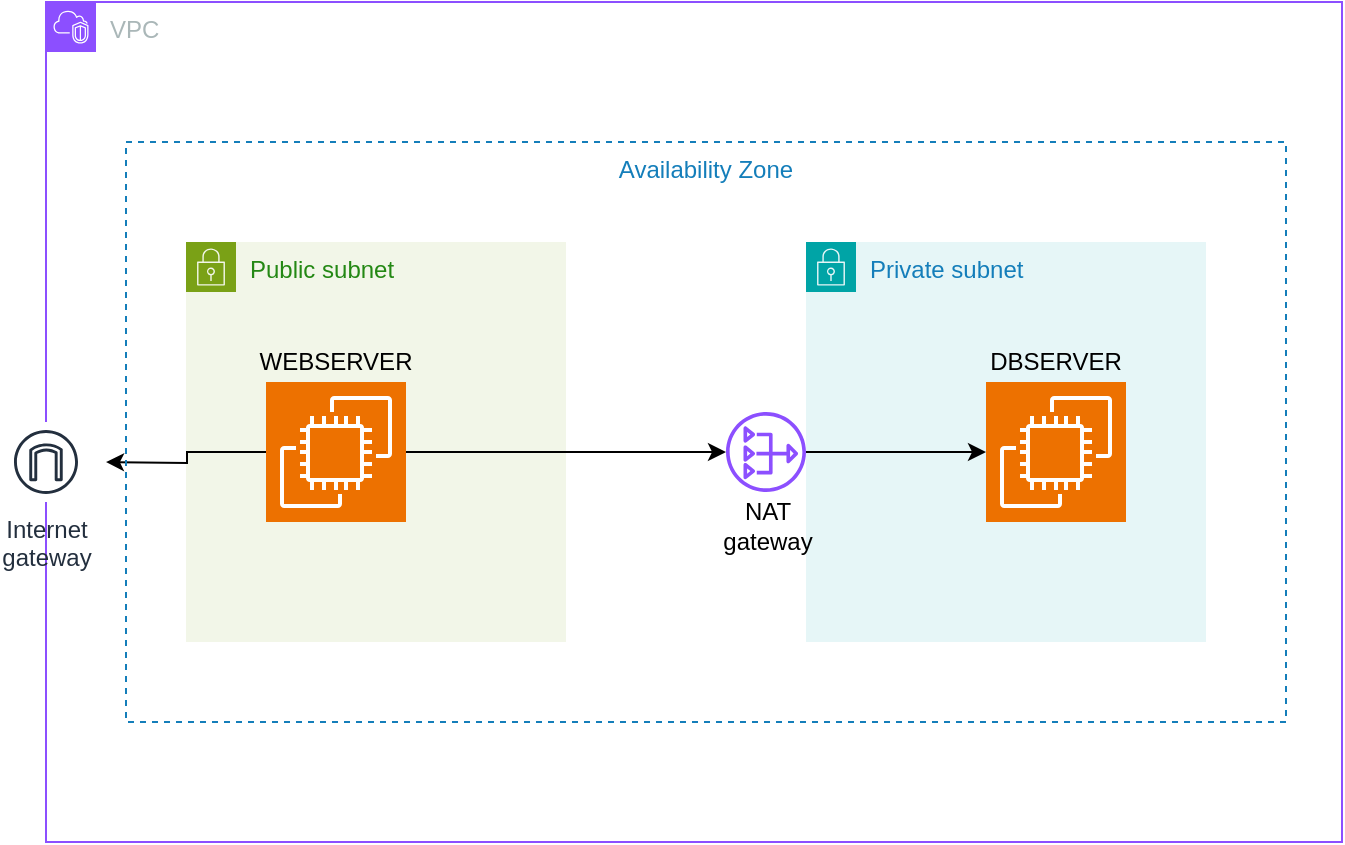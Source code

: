 <mxfile version="26.0.10">
  <diagram name="Page-1" id="IWbOeMgccI36y3xkBHD3">
    <mxGraphModel dx="794" dy="454" grid="1" gridSize="10" guides="1" tooltips="1" connect="1" arrows="1" fold="1" page="1" pageScale="1" pageWidth="827" pageHeight="1169" math="0" shadow="0">
      <root>
        <mxCell id="0" />
        <mxCell id="1" parent="0" />
        <mxCell id="lo9FbWFkFZ6buzaAzoDK-2" value="VPC" style="points=[[0,0],[0.25,0],[0.5,0],[0.75,0],[1,0],[1,0.25],[1,0.5],[1,0.75],[1,1],[0.75,1],[0.5,1],[0.25,1],[0,1],[0,0.75],[0,0.5],[0,0.25]];outlineConnect=0;gradientColor=none;html=1;whiteSpace=wrap;fontSize=12;fontStyle=0;container=1;pointerEvents=0;collapsible=0;recursiveResize=0;shape=mxgraph.aws4.group;grIcon=mxgraph.aws4.group_vpc2;strokeColor=#8C4FFF;fillColor=none;verticalAlign=top;align=left;spacingLeft=30;fontColor=#AAB7B8;dashed=0;" parent="1" vertex="1">
          <mxGeometry x="100" y="40" width="648" height="420" as="geometry" />
        </mxCell>
        <mxCell id="lo9FbWFkFZ6buzaAzoDK-5" value="Public subnet" style="points=[[0,0],[0.25,0],[0.5,0],[0.75,0],[1,0],[1,0.25],[1,0.5],[1,0.75],[1,1],[0.75,1],[0.5,1],[0.25,1],[0,1],[0,0.75],[0,0.5],[0,0.25]];outlineConnect=0;gradientColor=none;html=1;whiteSpace=wrap;fontSize=12;fontStyle=0;container=1;pointerEvents=0;collapsible=0;recursiveResize=0;shape=mxgraph.aws4.group;grIcon=mxgraph.aws4.group_security_group;grStroke=0;strokeColor=#7AA116;fillColor=#F2F6E8;verticalAlign=top;align=left;spacingLeft=30;fontColor=#248814;dashed=0;" parent="lo9FbWFkFZ6buzaAzoDK-2" vertex="1">
          <mxGeometry x="70" y="120" width="190" height="200" as="geometry" />
        </mxCell>
        <mxCell id="lo9FbWFkFZ6buzaAzoDK-7" value="" style="sketch=0;points=[[0,0,0],[0.25,0,0],[0.5,0,0],[0.75,0,0],[1,0,0],[0,1,0],[0.25,1,0],[0.5,1,0],[0.75,1,0],[1,1,0],[0,0.25,0],[0,0.5,0],[0,0.75,0],[1,0.25,0],[1,0.5,0],[1,0.75,0]];outlineConnect=0;fontColor=#232F3E;fillColor=#ED7100;strokeColor=#ffffff;dashed=0;verticalLabelPosition=bottom;verticalAlign=top;align=center;html=1;fontSize=12;fontStyle=0;aspect=fixed;shape=mxgraph.aws4.resourceIcon;resIcon=mxgraph.aws4.ec2;" parent="lo9FbWFkFZ6buzaAzoDK-5" vertex="1">
          <mxGeometry x="40" y="70" width="70" height="70" as="geometry" />
        </mxCell>
        <mxCell id="lo9FbWFkFZ6buzaAzoDK-6" value="Private subnet" style="points=[[0,0],[0.25,0],[0.5,0],[0.75,0],[1,0],[1,0.25],[1,0.5],[1,0.75],[1,1],[0.75,1],[0.5,1],[0.25,1],[0,1],[0,0.75],[0,0.5],[0,0.25]];outlineConnect=0;gradientColor=none;html=1;whiteSpace=wrap;fontSize=12;fontStyle=0;container=1;pointerEvents=0;collapsible=0;recursiveResize=0;shape=mxgraph.aws4.group;grIcon=mxgraph.aws4.group_security_group;grStroke=0;strokeColor=#00A4A6;fillColor=#E6F6F7;verticalAlign=top;align=left;spacingLeft=30;fontColor=#147EBA;dashed=0;" parent="lo9FbWFkFZ6buzaAzoDK-2" vertex="1">
          <mxGeometry x="380" y="120" width="200" height="200" as="geometry" />
        </mxCell>
        <mxCell id="lo9FbWFkFZ6buzaAzoDK-8" value="" style="sketch=0;points=[[0,0,0],[0.25,0,0],[0.5,0,0],[0.75,0,0],[1,0,0],[0,1,0],[0.25,1,0],[0.5,1,0],[0.75,1,0],[1,1,0],[0,0.25,0],[0,0.5,0],[0,0.75,0],[1,0.25,0],[1,0.5,0],[1,0.75,0]];outlineConnect=0;fontColor=#232F3E;fillColor=#ED7100;strokeColor=#ffffff;dashed=0;verticalLabelPosition=bottom;verticalAlign=top;align=center;html=1;fontSize=12;fontStyle=0;aspect=fixed;shape=mxgraph.aws4.resourceIcon;resIcon=mxgraph.aws4.ec2;" parent="lo9FbWFkFZ6buzaAzoDK-6" vertex="1">
          <mxGeometry x="90" y="70" width="70" height="70" as="geometry" />
        </mxCell>
        <mxCell id="lo9FbWFkFZ6buzaAzoDK-15" style="edgeStyle=orthogonalEdgeStyle;rounded=0;orthogonalLoop=1;jettySize=auto;html=1;" parent="lo9FbWFkFZ6buzaAzoDK-2" source="lo9FbWFkFZ6buzaAzoDK-7" target="lo9FbWFkFZ6buzaAzoDK-9" edge="1">
          <mxGeometry relative="1" as="geometry" />
        </mxCell>
        <mxCell id="lo9FbWFkFZ6buzaAzoDK-9" value="" style="sketch=0;outlineConnect=0;fontColor=#232F3E;gradientColor=none;fillColor=#8C4FFF;strokeColor=none;dashed=0;verticalLabelPosition=bottom;verticalAlign=top;align=center;html=1;fontSize=12;fontStyle=0;aspect=fixed;pointerEvents=1;shape=mxgraph.aws4.nat_gateway;" parent="lo9FbWFkFZ6buzaAzoDK-2" vertex="1">
          <mxGeometry x="340" y="205" width="40" height="40" as="geometry" />
        </mxCell>
        <mxCell id="lo9FbWFkFZ6buzaAzoDK-14" value="" style="edgeStyle=orthogonalEdgeStyle;rounded=0;orthogonalLoop=1;jettySize=auto;html=1;" parent="lo9FbWFkFZ6buzaAzoDK-2" source="lo9FbWFkFZ6buzaAzoDK-9" target="lo9FbWFkFZ6buzaAzoDK-8" edge="1">
          <mxGeometry relative="1" as="geometry" />
        </mxCell>
        <mxCell id="lo9FbWFkFZ6buzaAzoDK-12" value="" style="edgeStyle=orthogonalEdgeStyle;rounded=0;orthogonalLoop=1;jettySize=auto;html=1;" parent="lo9FbWFkFZ6buzaAzoDK-2" source="lo9FbWFkFZ6buzaAzoDK-7" edge="1">
          <mxGeometry relative="1" as="geometry">
            <mxPoint x="30" y="230" as="targetPoint" />
          </mxGeometry>
        </mxCell>
        <mxCell id="lo9FbWFkFZ6buzaAzoDK-3" value="Internet&#xa;gateway" style="sketch=0;outlineConnect=0;fontColor=#232F3E;gradientColor=none;strokeColor=#232F3E;fillColor=#ffffff;dashed=0;verticalLabelPosition=bottom;verticalAlign=top;align=center;html=1;fontSize=12;fontStyle=0;aspect=fixed;shape=mxgraph.aws4.resourceIcon;resIcon=mxgraph.aws4.internet_gateway;" parent="lo9FbWFkFZ6buzaAzoDK-2" vertex="1">
          <mxGeometry x="-20" y="210" width="40" height="40" as="geometry" />
        </mxCell>
        <mxCell id="5yyZGRRxrOIpYGhPOE2b-1" value="Availability Zone" style="fillColor=none;strokeColor=#147EBA;dashed=1;verticalAlign=top;fontStyle=0;fontColor=#147EBA;whiteSpace=wrap;html=1;" vertex="1" parent="1">
          <mxGeometry x="140" y="110" width="580" height="290" as="geometry" />
        </mxCell>
        <mxCell id="5yyZGRRxrOIpYGhPOE2b-2" value="NAT gateway" style="text;html=1;align=center;verticalAlign=middle;whiteSpace=wrap;rounded=0;" vertex="1" parent="1">
          <mxGeometry x="431" y="287" width="60" height="30" as="geometry" />
        </mxCell>
        <mxCell id="5yyZGRRxrOIpYGhPOE2b-3" value="WEBSERVER" style="text;html=1;align=center;verticalAlign=middle;whiteSpace=wrap;rounded=0;" vertex="1" parent="1">
          <mxGeometry x="215" y="205" width="60" height="30" as="geometry" />
        </mxCell>
        <mxCell id="5yyZGRRxrOIpYGhPOE2b-4" value="DBSERVER" style="text;html=1;align=center;verticalAlign=middle;whiteSpace=wrap;rounded=0;" vertex="1" parent="1">
          <mxGeometry x="575" y="205" width="60" height="30" as="geometry" />
        </mxCell>
      </root>
    </mxGraphModel>
  </diagram>
</mxfile>
